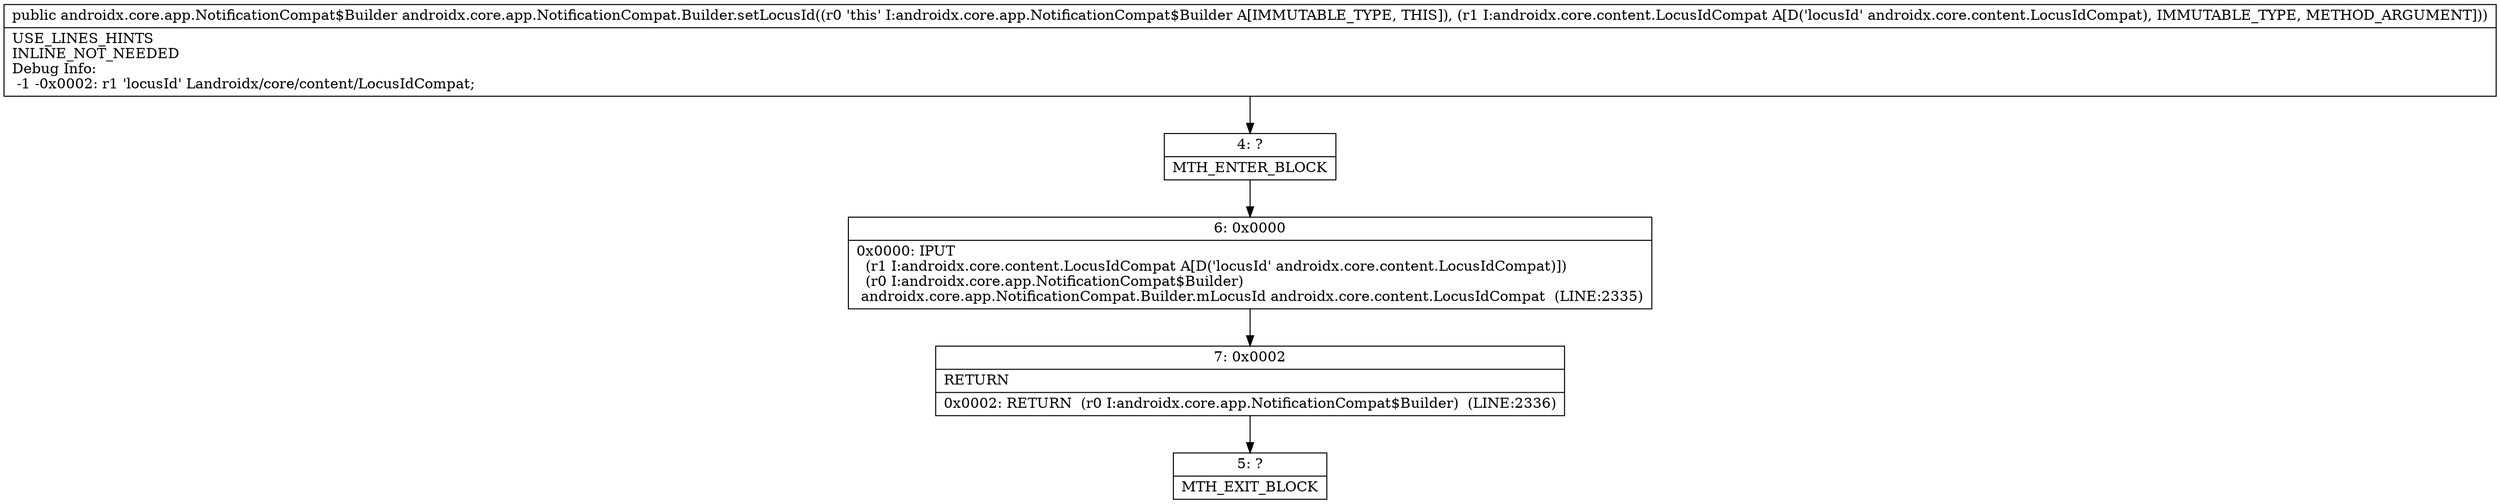 digraph "CFG forandroidx.core.app.NotificationCompat.Builder.setLocusId(Landroidx\/core\/content\/LocusIdCompat;)Landroidx\/core\/app\/NotificationCompat$Builder;" {
Node_4 [shape=record,label="{4\:\ ?|MTH_ENTER_BLOCK\l}"];
Node_6 [shape=record,label="{6\:\ 0x0000|0x0000: IPUT  \l  (r1 I:androidx.core.content.LocusIdCompat A[D('locusId' androidx.core.content.LocusIdCompat)])\l  (r0 I:androidx.core.app.NotificationCompat$Builder)\l androidx.core.app.NotificationCompat.Builder.mLocusId androidx.core.content.LocusIdCompat  (LINE:2335)\l}"];
Node_7 [shape=record,label="{7\:\ 0x0002|RETURN\l|0x0002: RETURN  (r0 I:androidx.core.app.NotificationCompat$Builder)  (LINE:2336)\l}"];
Node_5 [shape=record,label="{5\:\ ?|MTH_EXIT_BLOCK\l}"];
MethodNode[shape=record,label="{public androidx.core.app.NotificationCompat$Builder androidx.core.app.NotificationCompat.Builder.setLocusId((r0 'this' I:androidx.core.app.NotificationCompat$Builder A[IMMUTABLE_TYPE, THIS]), (r1 I:androidx.core.content.LocusIdCompat A[D('locusId' androidx.core.content.LocusIdCompat), IMMUTABLE_TYPE, METHOD_ARGUMENT]))  | USE_LINES_HINTS\lINLINE_NOT_NEEDED\lDebug Info:\l  \-1 \-0x0002: r1 'locusId' Landroidx\/core\/content\/LocusIdCompat;\l}"];
MethodNode -> Node_4;Node_4 -> Node_6;
Node_6 -> Node_7;
Node_7 -> Node_5;
}

